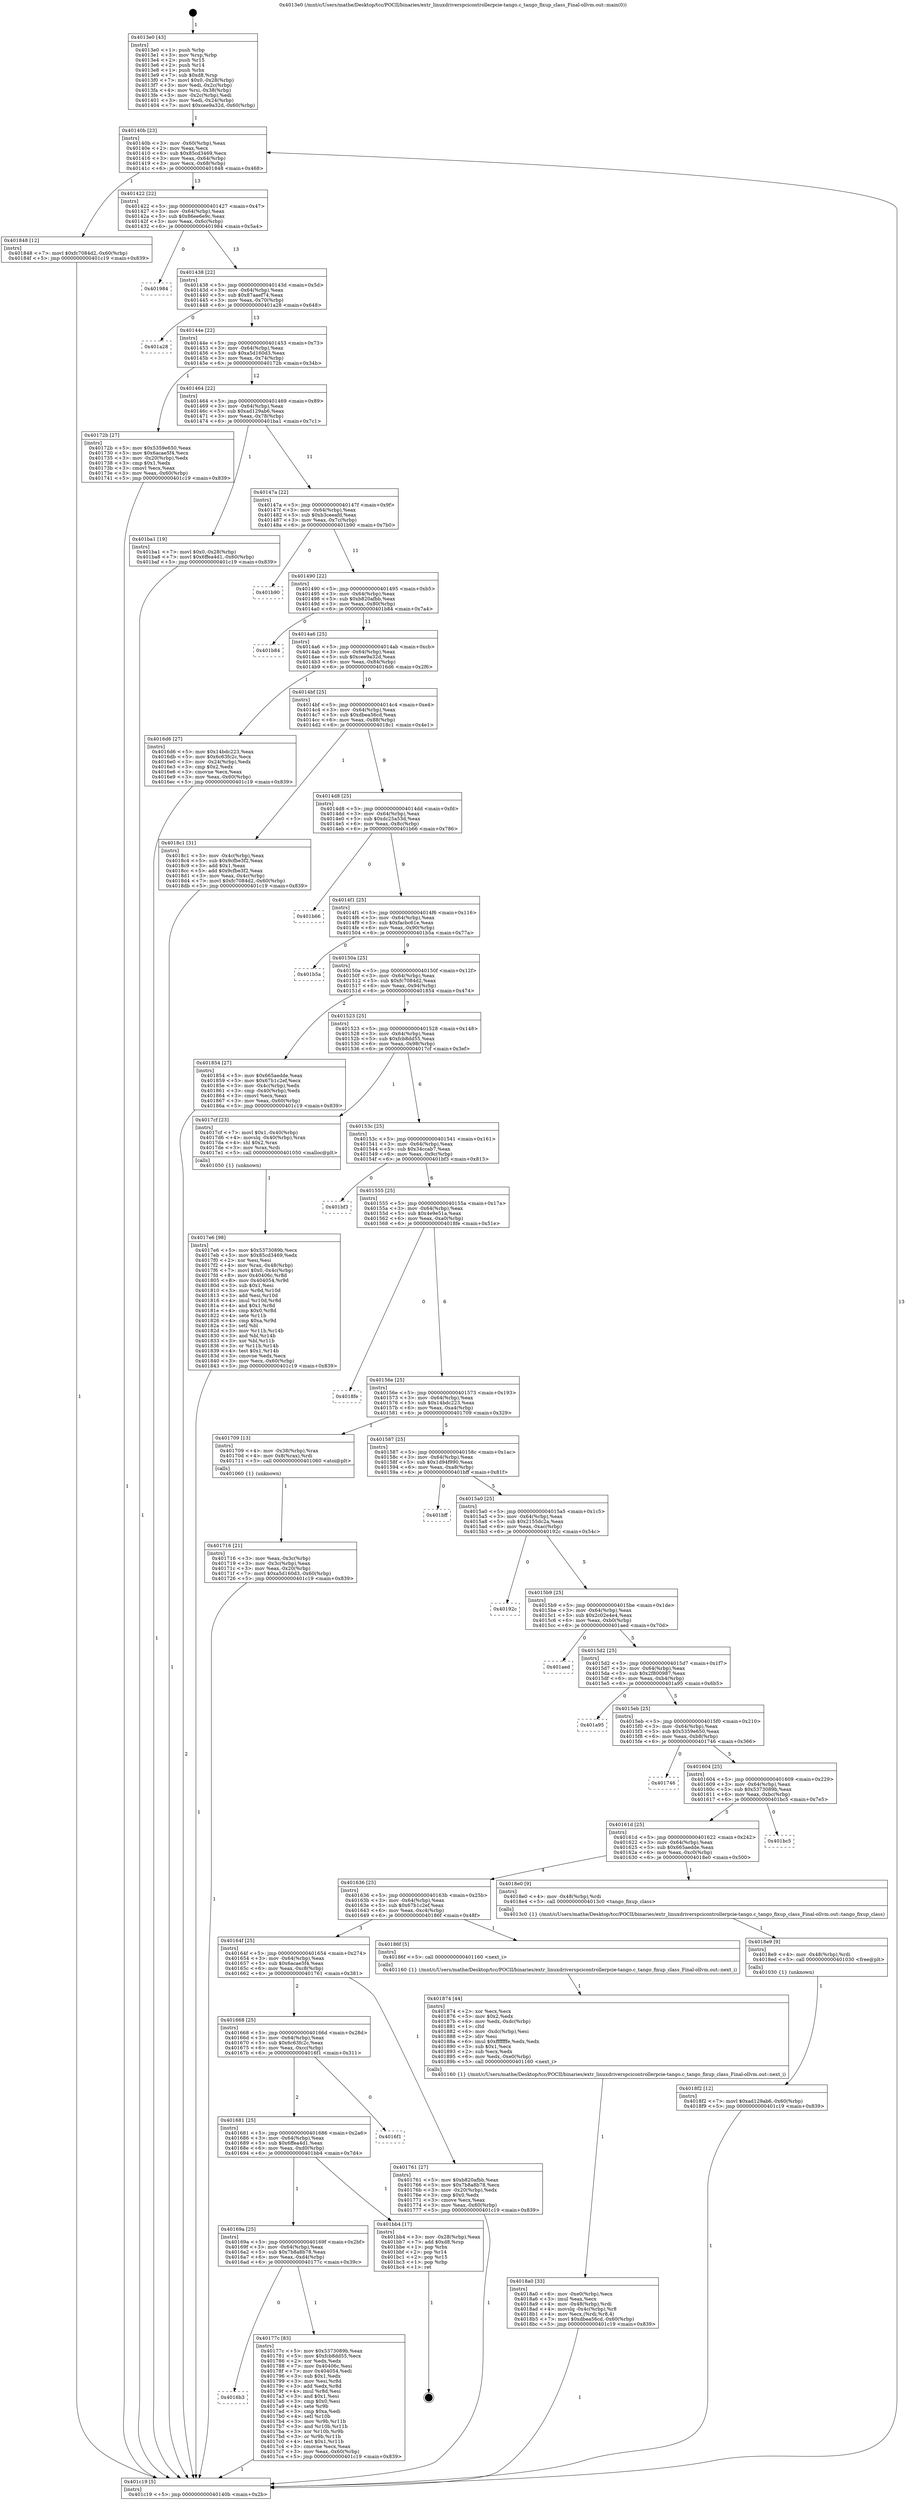 digraph "0x4013e0" {
  label = "0x4013e0 (/mnt/c/Users/mathe/Desktop/tcc/POCII/binaries/extr_linuxdriverspcicontrollerpcie-tango.c_tango_fixup_class_Final-ollvm.out::main(0))"
  labelloc = "t"
  node[shape=record]

  Entry [label="",width=0.3,height=0.3,shape=circle,fillcolor=black,style=filled]
  "0x40140b" [label="{
     0x40140b [23]\l
     | [instrs]\l
     &nbsp;&nbsp;0x40140b \<+3\>: mov -0x60(%rbp),%eax\l
     &nbsp;&nbsp;0x40140e \<+2\>: mov %eax,%ecx\l
     &nbsp;&nbsp;0x401410 \<+6\>: sub $0x85cd3469,%ecx\l
     &nbsp;&nbsp;0x401416 \<+3\>: mov %eax,-0x64(%rbp)\l
     &nbsp;&nbsp;0x401419 \<+3\>: mov %ecx,-0x68(%rbp)\l
     &nbsp;&nbsp;0x40141c \<+6\>: je 0000000000401848 \<main+0x468\>\l
  }"]
  "0x401848" [label="{
     0x401848 [12]\l
     | [instrs]\l
     &nbsp;&nbsp;0x401848 \<+7\>: movl $0xfc7084d2,-0x60(%rbp)\l
     &nbsp;&nbsp;0x40184f \<+5\>: jmp 0000000000401c19 \<main+0x839\>\l
  }"]
  "0x401422" [label="{
     0x401422 [22]\l
     | [instrs]\l
     &nbsp;&nbsp;0x401422 \<+5\>: jmp 0000000000401427 \<main+0x47\>\l
     &nbsp;&nbsp;0x401427 \<+3\>: mov -0x64(%rbp),%eax\l
     &nbsp;&nbsp;0x40142a \<+5\>: sub $0x86ee6e9c,%eax\l
     &nbsp;&nbsp;0x40142f \<+3\>: mov %eax,-0x6c(%rbp)\l
     &nbsp;&nbsp;0x401432 \<+6\>: je 0000000000401984 \<main+0x5a4\>\l
  }"]
  Exit [label="",width=0.3,height=0.3,shape=circle,fillcolor=black,style=filled,peripheries=2]
  "0x401984" [label="{
     0x401984\l
  }", style=dashed]
  "0x401438" [label="{
     0x401438 [22]\l
     | [instrs]\l
     &nbsp;&nbsp;0x401438 \<+5\>: jmp 000000000040143d \<main+0x5d\>\l
     &nbsp;&nbsp;0x40143d \<+3\>: mov -0x64(%rbp),%eax\l
     &nbsp;&nbsp;0x401440 \<+5\>: sub $0x87aaef74,%eax\l
     &nbsp;&nbsp;0x401445 \<+3\>: mov %eax,-0x70(%rbp)\l
     &nbsp;&nbsp;0x401448 \<+6\>: je 0000000000401a28 \<main+0x648\>\l
  }"]
  "0x4018f2" [label="{
     0x4018f2 [12]\l
     | [instrs]\l
     &nbsp;&nbsp;0x4018f2 \<+7\>: movl $0xad129ab6,-0x60(%rbp)\l
     &nbsp;&nbsp;0x4018f9 \<+5\>: jmp 0000000000401c19 \<main+0x839\>\l
  }"]
  "0x401a28" [label="{
     0x401a28\l
  }", style=dashed]
  "0x40144e" [label="{
     0x40144e [22]\l
     | [instrs]\l
     &nbsp;&nbsp;0x40144e \<+5\>: jmp 0000000000401453 \<main+0x73\>\l
     &nbsp;&nbsp;0x401453 \<+3\>: mov -0x64(%rbp),%eax\l
     &nbsp;&nbsp;0x401456 \<+5\>: sub $0xa5d160d3,%eax\l
     &nbsp;&nbsp;0x40145b \<+3\>: mov %eax,-0x74(%rbp)\l
     &nbsp;&nbsp;0x40145e \<+6\>: je 000000000040172b \<main+0x34b\>\l
  }"]
  "0x4018e9" [label="{
     0x4018e9 [9]\l
     | [instrs]\l
     &nbsp;&nbsp;0x4018e9 \<+4\>: mov -0x48(%rbp),%rdi\l
     &nbsp;&nbsp;0x4018ed \<+5\>: call 0000000000401030 \<free@plt\>\l
     | [calls]\l
     &nbsp;&nbsp;0x401030 \{1\} (unknown)\l
  }"]
  "0x40172b" [label="{
     0x40172b [27]\l
     | [instrs]\l
     &nbsp;&nbsp;0x40172b \<+5\>: mov $0x5359e650,%eax\l
     &nbsp;&nbsp;0x401730 \<+5\>: mov $0x6acae5f4,%ecx\l
     &nbsp;&nbsp;0x401735 \<+3\>: mov -0x20(%rbp),%edx\l
     &nbsp;&nbsp;0x401738 \<+3\>: cmp $0x1,%edx\l
     &nbsp;&nbsp;0x40173b \<+3\>: cmovl %ecx,%eax\l
     &nbsp;&nbsp;0x40173e \<+3\>: mov %eax,-0x60(%rbp)\l
     &nbsp;&nbsp;0x401741 \<+5\>: jmp 0000000000401c19 \<main+0x839\>\l
  }"]
  "0x401464" [label="{
     0x401464 [22]\l
     | [instrs]\l
     &nbsp;&nbsp;0x401464 \<+5\>: jmp 0000000000401469 \<main+0x89\>\l
     &nbsp;&nbsp;0x401469 \<+3\>: mov -0x64(%rbp),%eax\l
     &nbsp;&nbsp;0x40146c \<+5\>: sub $0xad129ab6,%eax\l
     &nbsp;&nbsp;0x401471 \<+3\>: mov %eax,-0x78(%rbp)\l
     &nbsp;&nbsp;0x401474 \<+6\>: je 0000000000401ba1 \<main+0x7c1\>\l
  }"]
  "0x4018a0" [label="{
     0x4018a0 [33]\l
     | [instrs]\l
     &nbsp;&nbsp;0x4018a0 \<+6\>: mov -0xe0(%rbp),%ecx\l
     &nbsp;&nbsp;0x4018a6 \<+3\>: imul %eax,%ecx\l
     &nbsp;&nbsp;0x4018a9 \<+4\>: mov -0x48(%rbp),%rdi\l
     &nbsp;&nbsp;0x4018ad \<+4\>: movslq -0x4c(%rbp),%r8\l
     &nbsp;&nbsp;0x4018b1 \<+4\>: mov %ecx,(%rdi,%r8,4)\l
     &nbsp;&nbsp;0x4018b5 \<+7\>: movl $0xdbea56cd,-0x60(%rbp)\l
     &nbsp;&nbsp;0x4018bc \<+5\>: jmp 0000000000401c19 \<main+0x839\>\l
  }"]
  "0x401ba1" [label="{
     0x401ba1 [19]\l
     | [instrs]\l
     &nbsp;&nbsp;0x401ba1 \<+7\>: movl $0x0,-0x28(%rbp)\l
     &nbsp;&nbsp;0x401ba8 \<+7\>: movl $0x6ffea4d1,-0x60(%rbp)\l
     &nbsp;&nbsp;0x401baf \<+5\>: jmp 0000000000401c19 \<main+0x839\>\l
  }"]
  "0x40147a" [label="{
     0x40147a [22]\l
     | [instrs]\l
     &nbsp;&nbsp;0x40147a \<+5\>: jmp 000000000040147f \<main+0x9f\>\l
     &nbsp;&nbsp;0x40147f \<+3\>: mov -0x64(%rbp),%eax\l
     &nbsp;&nbsp;0x401482 \<+5\>: sub $0xb3ceeafd,%eax\l
     &nbsp;&nbsp;0x401487 \<+3\>: mov %eax,-0x7c(%rbp)\l
     &nbsp;&nbsp;0x40148a \<+6\>: je 0000000000401b90 \<main+0x7b0\>\l
  }"]
  "0x401874" [label="{
     0x401874 [44]\l
     | [instrs]\l
     &nbsp;&nbsp;0x401874 \<+2\>: xor %ecx,%ecx\l
     &nbsp;&nbsp;0x401876 \<+5\>: mov $0x2,%edx\l
     &nbsp;&nbsp;0x40187b \<+6\>: mov %edx,-0xdc(%rbp)\l
     &nbsp;&nbsp;0x401881 \<+1\>: cltd\l
     &nbsp;&nbsp;0x401882 \<+6\>: mov -0xdc(%rbp),%esi\l
     &nbsp;&nbsp;0x401888 \<+2\>: idiv %esi\l
     &nbsp;&nbsp;0x40188a \<+6\>: imul $0xfffffffe,%edx,%edx\l
     &nbsp;&nbsp;0x401890 \<+3\>: sub $0x1,%ecx\l
     &nbsp;&nbsp;0x401893 \<+2\>: sub %ecx,%edx\l
     &nbsp;&nbsp;0x401895 \<+6\>: mov %edx,-0xe0(%rbp)\l
     &nbsp;&nbsp;0x40189b \<+5\>: call 0000000000401160 \<next_i\>\l
     | [calls]\l
     &nbsp;&nbsp;0x401160 \{1\} (/mnt/c/Users/mathe/Desktop/tcc/POCII/binaries/extr_linuxdriverspcicontrollerpcie-tango.c_tango_fixup_class_Final-ollvm.out::next_i)\l
  }"]
  "0x401b90" [label="{
     0x401b90\l
  }", style=dashed]
  "0x401490" [label="{
     0x401490 [22]\l
     | [instrs]\l
     &nbsp;&nbsp;0x401490 \<+5\>: jmp 0000000000401495 \<main+0xb5\>\l
     &nbsp;&nbsp;0x401495 \<+3\>: mov -0x64(%rbp),%eax\l
     &nbsp;&nbsp;0x401498 \<+5\>: sub $0xb820afbb,%eax\l
     &nbsp;&nbsp;0x40149d \<+3\>: mov %eax,-0x80(%rbp)\l
     &nbsp;&nbsp;0x4014a0 \<+6\>: je 0000000000401b84 \<main+0x7a4\>\l
  }"]
  "0x4017e6" [label="{
     0x4017e6 [98]\l
     | [instrs]\l
     &nbsp;&nbsp;0x4017e6 \<+5\>: mov $0x5373089b,%ecx\l
     &nbsp;&nbsp;0x4017eb \<+5\>: mov $0x85cd3469,%edx\l
     &nbsp;&nbsp;0x4017f0 \<+2\>: xor %esi,%esi\l
     &nbsp;&nbsp;0x4017f2 \<+4\>: mov %rax,-0x48(%rbp)\l
     &nbsp;&nbsp;0x4017f6 \<+7\>: movl $0x0,-0x4c(%rbp)\l
     &nbsp;&nbsp;0x4017fd \<+8\>: mov 0x40406c,%r8d\l
     &nbsp;&nbsp;0x401805 \<+8\>: mov 0x404054,%r9d\l
     &nbsp;&nbsp;0x40180d \<+3\>: sub $0x1,%esi\l
     &nbsp;&nbsp;0x401810 \<+3\>: mov %r8d,%r10d\l
     &nbsp;&nbsp;0x401813 \<+3\>: add %esi,%r10d\l
     &nbsp;&nbsp;0x401816 \<+4\>: imul %r10d,%r8d\l
     &nbsp;&nbsp;0x40181a \<+4\>: and $0x1,%r8d\l
     &nbsp;&nbsp;0x40181e \<+4\>: cmp $0x0,%r8d\l
     &nbsp;&nbsp;0x401822 \<+4\>: sete %r11b\l
     &nbsp;&nbsp;0x401826 \<+4\>: cmp $0xa,%r9d\l
     &nbsp;&nbsp;0x40182a \<+3\>: setl %bl\l
     &nbsp;&nbsp;0x40182d \<+3\>: mov %r11b,%r14b\l
     &nbsp;&nbsp;0x401830 \<+3\>: and %bl,%r14b\l
     &nbsp;&nbsp;0x401833 \<+3\>: xor %bl,%r11b\l
     &nbsp;&nbsp;0x401836 \<+3\>: or %r11b,%r14b\l
     &nbsp;&nbsp;0x401839 \<+4\>: test $0x1,%r14b\l
     &nbsp;&nbsp;0x40183d \<+3\>: cmovne %edx,%ecx\l
     &nbsp;&nbsp;0x401840 \<+3\>: mov %ecx,-0x60(%rbp)\l
     &nbsp;&nbsp;0x401843 \<+5\>: jmp 0000000000401c19 \<main+0x839\>\l
  }"]
  "0x401b84" [label="{
     0x401b84\l
  }", style=dashed]
  "0x4014a6" [label="{
     0x4014a6 [25]\l
     | [instrs]\l
     &nbsp;&nbsp;0x4014a6 \<+5\>: jmp 00000000004014ab \<main+0xcb\>\l
     &nbsp;&nbsp;0x4014ab \<+3\>: mov -0x64(%rbp),%eax\l
     &nbsp;&nbsp;0x4014ae \<+5\>: sub $0xcee9a32d,%eax\l
     &nbsp;&nbsp;0x4014b3 \<+6\>: mov %eax,-0x84(%rbp)\l
     &nbsp;&nbsp;0x4014b9 \<+6\>: je 00000000004016d6 \<main+0x2f6\>\l
  }"]
  "0x4016b3" [label="{
     0x4016b3\l
  }", style=dashed]
  "0x4016d6" [label="{
     0x4016d6 [27]\l
     | [instrs]\l
     &nbsp;&nbsp;0x4016d6 \<+5\>: mov $0x14bdc223,%eax\l
     &nbsp;&nbsp;0x4016db \<+5\>: mov $0x6c63fc2c,%ecx\l
     &nbsp;&nbsp;0x4016e0 \<+3\>: mov -0x24(%rbp),%edx\l
     &nbsp;&nbsp;0x4016e3 \<+3\>: cmp $0x2,%edx\l
     &nbsp;&nbsp;0x4016e6 \<+3\>: cmovne %ecx,%eax\l
     &nbsp;&nbsp;0x4016e9 \<+3\>: mov %eax,-0x60(%rbp)\l
     &nbsp;&nbsp;0x4016ec \<+5\>: jmp 0000000000401c19 \<main+0x839\>\l
  }"]
  "0x4014bf" [label="{
     0x4014bf [25]\l
     | [instrs]\l
     &nbsp;&nbsp;0x4014bf \<+5\>: jmp 00000000004014c4 \<main+0xe4\>\l
     &nbsp;&nbsp;0x4014c4 \<+3\>: mov -0x64(%rbp),%eax\l
     &nbsp;&nbsp;0x4014c7 \<+5\>: sub $0xdbea56cd,%eax\l
     &nbsp;&nbsp;0x4014cc \<+6\>: mov %eax,-0x88(%rbp)\l
     &nbsp;&nbsp;0x4014d2 \<+6\>: je 00000000004018c1 \<main+0x4e1\>\l
  }"]
  "0x401c19" [label="{
     0x401c19 [5]\l
     | [instrs]\l
     &nbsp;&nbsp;0x401c19 \<+5\>: jmp 000000000040140b \<main+0x2b\>\l
  }"]
  "0x4013e0" [label="{
     0x4013e0 [43]\l
     | [instrs]\l
     &nbsp;&nbsp;0x4013e0 \<+1\>: push %rbp\l
     &nbsp;&nbsp;0x4013e1 \<+3\>: mov %rsp,%rbp\l
     &nbsp;&nbsp;0x4013e4 \<+2\>: push %r15\l
     &nbsp;&nbsp;0x4013e6 \<+2\>: push %r14\l
     &nbsp;&nbsp;0x4013e8 \<+1\>: push %rbx\l
     &nbsp;&nbsp;0x4013e9 \<+7\>: sub $0xd8,%rsp\l
     &nbsp;&nbsp;0x4013f0 \<+7\>: movl $0x0,-0x28(%rbp)\l
     &nbsp;&nbsp;0x4013f7 \<+3\>: mov %edi,-0x2c(%rbp)\l
     &nbsp;&nbsp;0x4013fa \<+4\>: mov %rsi,-0x38(%rbp)\l
     &nbsp;&nbsp;0x4013fe \<+3\>: mov -0x2c(%rbp),%edi\l
     &nbsp;&nbsp;0x401401 \<+3\>: mov %edi,-0x24(%rbp)\l
     &nbsp;&nbsp;0x401404 \<+7\>: movl $0xcee9a32d,-0x60(%rbp)\l
  }"]
  "0x40177c" [label="{
     0x40177c [83]\l
     | [instrs]\l
     &nbsp;&nbsp;0x40177c \<+5\>: mov $0x5373089b,%eax\l
     &nbsp;&nbsp;0x401781 \<+5\>: mov $0xfcb8dd55,%ecx\l
     &nbsp;&nbsp;0x401786 \<+2\>: xor %edx,%edx\l
     &nbsp;&nbsp;0x401788 \<+7\>: mov 0x40406c,%esi\l
     &nbsp;&nbsp;0x40178f \<+7\>: mov 0x404054,%edi\l
     &nbsp;&nbsp;0x401796 \<+3\>: sub $0x1,%edx\l
     &nbsp;&nbsp;0x401799 \<+3\>: mov %esi,%r8d\l
     &nbsp;&nbsp;0x40179c \<+3\>: add %edx,%r8d\l
     &nbsp;&nbsp;0x40179f \<+4\>: imul %r8d,%esi\l
     &nbsp;&nbsp;0x4017a3 \<+3\>: and $0x1,%esi\l
     &nbsp;&nbsp;0x4017a6 \<+3\>: cmp $0x0,%esi\l
     &nbsp;&nbsp;0x4017a9 \<+4\>: sete %r9b\l
     &nbsp;&nbsp;0x4017ad \<+3\>: cmp $0xa,%edi\l
     &nbsp;&nbsp;0x4017b0 \<+4\>: setl %r10b\l
     &nbsp;&nbsp;0x4017b4 \<+3\>: mov %r9b,%r11b\l
     &nbsp;&nbsp;0x4017b7 \<+3\>: and %r10b,%r11b\l
     &nbsp;&nbsp;0x4017ba \<+3\>: xor %r10b,%r9b\l
     &nbsp;&nbsp;0x4017bd \<+3\>: or %r9b,%r11b\l
     &nbsp;&nbsp;0x4017c0 \<+4\>: test $0x1,%r11b\l
     &nbsp;&nbsp;0x4017c4 \<+3\>: cmovne %ecx,%eax\l
     &nbsp;&nbsp;0x4017c7 \<+3\>: mov %eax,-0x60(%rbp)\l
     &nbsp;&nbsp;0x4017ca \<+5\>: jmp 0000000000401c19 \<main+0x839\>\l
  }"]
  "0x4018c1" [label="{
     0x4018c1 [31]\l
     | [instrs]\l
     &nbsp;&nbsp;0x4018c1 \<+3\>: mov -0x4c(%rbp),%eax\l
     &nbsp;&nbsp;0x4018c4 \<+5\>: sub $0x9cfbe3f2,%eax\l
     &nbsp;&nbsp;0x4018c9 \<+3\>: add $0x1,%eax\l
     &nbsp;&nbsp;0x4018cc \<+5\>: add $0x9cfbe3f2,%eax\l
     &nbsp;&nbsp;0x4018d1 \<+3\>: mov %eax,-0x4c(%rbp)\l
     &nbsp;&nbsp;0x4018d4 \<+7\>: movl $0xfc7084d2,-0x60(%rbp)\l
     &nbsp;&nbsp;0x4018db \<+5\>: jmp 0000000000401c19 \<main+0x839\>\l
  }"]
  "0x4014d8" [label="{
     0x4014d8 [25]\l
     | [instrs]\l
     &nbsp;&nbsp;0x4014d8 \<+5\>: jmp 00000000004014dd \<main+0xfd\>\l
     &nbsp;&nbsp;0x4014dd \<+3\>: mov -0x64(%rbp),%eax\l
     &nbsp;&nbsp;0x4014e0 \<+5\>: sub $0xdc25a53d,%eax\l
     &nbsp;&nbsp;0x4014e5 \<+6\>: mov %eax,-0x8c(%rbp)\l
     &nbsp;&nbsp;0x4014eb \<+6\>: je 0000000000401b66 \<main+0x786\>\l
  }"]
  "0x40169a" [label="{
     0x40169a [25]\l
     | [instrs]\l
     &nbsp;&nbsp;0x40169a \<+5\>: jmp 000000000040169f \<main+0x2bf\>\l
     &nbsp;&nbsp;0x40169f \<+3\>: mov -0x64(%rbp),%eax\l
     &nbsp;&nbsp;0x4016a2 \<+5\>: sub $0x7b8a8b78,%eax\l
     &nbsp;&nbsp;0x4016a7 \<+6\>: mov %eax,-0xd4(%rbp)\l
     &nbsp;&nbsp;0x4016ad \<+6\>: je 000000000040177c \<main+0x39c\>\l
  }"]
  "0x401b66" [label="{
     0x401b66\l
  }", style=dashed]
  "0x4014f1" [label="{
     0x4014f1 [25]\l
     | [instrs]\l
     &nbsp;&nbsp;0x4014f1 \<+5\>: jmp 00000000004014f6 \<main+0x116\>\l
     &nbsp;&nbsp;0x4014f6 \<+3\>: mov -0x64(%rbp),%eax\l
     &nbsp;&nbsp;0x4014f9 \<+5\>: sub $0xfacbc61e,%eax\l
     &nbsp;&nbsp;0x4014fe \<+6\>: mov %eax,-0x90(%rbp)\l
     &nbsp;&nbsp;0x401504 \<+6\>: je 0000000000401b5a \<main+0x77a\>\l
  }"]
  "0x401bb4" [label="{
     0x401bb4 [17]\l
     | [instrs]\l
     &nbsp;&nbsp;0x401bb4 \<+3\>: mov -0x28(%rbp),%eax\l
     &nbsp;&nbsp;0x401bb7 \<+7\>: add $0xd8,%rsp\l
     &nbsp;&nbsp;0x401bbe \<+1\>: pop %rbx\l
     &nbsp;&nbsp;0x401bbf \<+2\>: pop %r14\l
     &nbsp;&nbsp;0x401bc1 \<+2\>: pop %r15\l
     &nbsp;&nbsp;0x401bc3 \<+1\>: pop %rbp\l
     &nbsp;&nbsp;0x401bc4 \<+1\>: ret\l
  }"]
  "0x401b5a" [label="{
     0x401b5a\l
  }", style=dashed]
  "0x40150a" [label="{
     0x40150a [25]\l
     | [instrs]\l
     &nbsp;&nbsp;0x40150a \<+5\>: jmp 000000000040150f \<main+0x12f\>\l
     &nbsp;&nbsp;0x40150f \<+3\>: mov -0x64(%rbp),%eax\l
     &nbsp;&nbsp;0x401512 \<+5\>: sub $0xfc7084d2,%eax\l
     &nbsp;&nbsp;0x401517 \<+6\>: mov %eax,-0x94(%rbp)\l
     &nbsp;&nbsp;0x40151d \<+6\>: je 0000000000401854 \<main+0x474\>\l
  }"]
  "0x401681" [label="{
     0x401681 [25]\l
     | [instrs]\l
     &nbsp;&nbsp;0x401681 \<+5\>: jmp 0000000000401686 \<main+0x2a6\>\l
     &nbsp;&nbsp;0x401686 \<+3\>: mov -0x64(%rbp),%eax\l
     &nbsp;&nbsp;0x401689 \<+5\>: sub $0x6ffea4d1,%eax\l
     &nbsp;&nbsp;0x40168e \<+6\>: mov %eax,-0xd0(%rbp)\l
     &nbsp;&nbsp;0x401694 \<+6\>: je 0000000000401bb4 \<main+0x7d4\>\l
  }"]
  "0x401854" [label="{
     0x401854 [27]\l
     | [instrs]\l
     &nbsp;&nbsp;0x401854 \<+5\>: mov $0x665aedde,%eax\l
     &nbsp;&nbsp;0x401859 \<+5\>: mov $0x67b1c2ef,%ecx\l
     &nbsp;&nbsp;0x40185e \<+3\>: mov -0x4c(%rbp),%edx\l
     &nbsp;&nbsp;0x401861 \<+3\>: cmp -0x40(%rbp),%edx\l
     &nbsp;&nbsp;0x401864 \<+3\>: cmovl %ecx,%eax\l
     &nbsp;&nbsp;0x401867 \<+3\>: mov %eax,-0x60(%rbp)\l
     &nbsp;&nbsp;0x40186a \<+5\>: jmp 0000000000401c19 \<main+0x839\>\l
  }"]
  "0x401523" [label="{
     0x401523 [25]\l
     | [instrs]\l
     &nbsp;&nbsp;0x401523 \<+5\>: jmp 0000000000401528 \<main+0x148\>\l
     &nbsp;&nbsp;0x401528 \<+3\>: mov -0x64(%rbp),%eax\l
     &nbsp;&nbsp;0x40152b \<+5\>: sub $0xfcb8dd55,%eax\l
     &nbsp;&nbsp;0x401530 \<+6\>: mov %eax,-0x98(%rbp)\l
     &nbsp;&nbsp;0x401536 \<+6\>: je 00000000004017cf \<main+0x3ef\>\l
  }"]
  "0x4016f1" [label="{
     0x4016f1\l
  }", style=dashed]
  "0x4017cf" [label="{
     0x4017cf [23]\l
     | [instrs]\l
     &nbsp;&nbsp;0x4017cf \<+7\>: movl $0x1,-0x40(%rbp)\l
     &nbsp;&nbsp;0x4017d6 \<+4\>: movslq -0x40(%rbp),%rax\l
     &nbsp;&nbsp;0x4017da \<+4\>: shl $0x2,%rax\l
     &nbsp;&nbsp;0x4017de \<+3\>: mov %rax,%rdi\l
     &nbsp;&nbsp;0x4017e1 \<+5\>: call 0000000000401050 \<malloc@plt\>\l
     | [calls]\l
     &nbsp;&nbsp;0x401050 \{1\} (unknown)\l
  }"]
  "0x40153c" [label="{
     0x40153c [25]\l
     | [instrs]\l
     &nbsp;&nbsp;0x40153c \<+5\>: jmp 0000000000401541 \<main+0x161\>\l
     &nbsp;&nbsp;0x401541 \<+3\>: mov -0x64(%rbp),%eax\l
     &nbsp;&nbsp;0x401544 \<+5\>: sub $0x34ccab7,%eax\l
     &nbsp;&nbsp;0x401549 \<+6\>: mov %eax,-0x9c(%rbp)\l
     &nbsp;&nbsp;0x40154f \<+6\>: je 0000000000401bf3 \<main+0x813\>\l
  }"]
  "0x401668" [label="{
     0x401668 [25]\l
     | [instrs]\l
     &nbsp;&nbsp;0x401668 \<+5\>: jmp 000000000040166d \<main+0x28d\>\l
     &nbsp;&nbsp;0x40166d \<+3\>: mov -0x64(%rbp),%eax\l
     &nbsp;&nbsp;0x401670 \<+5\>: sub $0x6c63fc2c,%eax\l
     &nbsp;&nbsp;0x401675 \<+6\>: mov %eax,-0xcc(%rbp)\l
     &nbsp;&nbsp;0x40167b \<+6\>: je 00000000004016f1 \<main+0x311\>\l
  }"]
  "0x401bf3" [label="{
     0x401bf3\l
  }", style=dashed]
  "0x401555" [label="{
     0x401555 [25]\l
     | [instrs]\l
     &nbsp;&nbsp;0x401555 \<+5\>: jmp 000000000040155a \<main+0x17a\>\l
     &nbsp;&nbsp;0x40155a \<+3\>: mov -0x64(%rbp),%eax\l
     &nbsp;&nbsp;0x40155d \<+5\>: sub $0x4e9e51a,%eax\l
     &nbsp;&nbsp;0x401562 \<+6\>: mov %eax,-0xa0(%rbp)\l
     &nbsp;&nbsp;0x401568 \<+6\>: je 00000000004018fe \<main+0x51e\>\l
  }"]
  "0x401761" [label="{
     0x401761 [27]\l
     | [instrs]\l
     &nbsp;&nbsp;0x401761 \<+5\>: mov $0xb820afbb,%eax\l
     &nbsp;&nbsp;0x401766 \<+5\>: mov $0x7b8a8b78,%ecx\l
     &nbsp;&nbsp;0x40176b \<+3\>: mov -0x20(%rbp),%edx\l
     &nbsp;&nbsp;0x40176e \<+3\>: cmp $0x0,%edx\l
     &nbsp;&nbsp;0x401771 \<+3\>: cmove %ecx,%eax\l
     &nbsp;&nbsp;0x401774 \<+3\>: mov %eax,-0x60(%rbp)\l
     &nbsp;&nbsp;0x401777 \<+5\>: jmp 0000000000401c19 \<main+0x839\>\l
  }"]
  "0x4018fe" [label="{
     0x4018fe\l
  }", style=dashed]
  "0x40156e" [label="{
     0x40156e [25]\l
     | [instrs]\l
     &nbsp;&nbsp;0x40156e \<+5\>: jmp 0000000000401573 \<main+0x193\>\l
     &nbsp;&nbsp;0x401573 \<+3\>: mov -0x64(%rbp),%eax\l
     &nbsp;&nbsp;0x401576 \<+5\>: sub $0x14bdc223,%eax\l
     &nbsp;&nbsp;0x40157b \<+6\>: mov %eax,-0xa4(%rbp)\l
     &nbsp;&nbsp;0x401581 \<+6\>: je 0000000000401709 \<main+0x329\>\l
  }"]
  "0x40164f" [label="{
     0x40164f [25]\l
     | [instrs]\l
     &nbsp;&nbsp;0x40164f \<+5\>: jmp 0000000000401654 \<main+0x274\>\l
     &nbsp;&nbsp;0x401654 \<+3\>: mov -0x64(%rbp),%eax\l
     &nbsp;&nbsp;0x401657 \<+5\>: sub $0x6acae5f4,%eax\l
     &nbsp;&nbsp;0x40165c \<+6\>: mov %eax,-0xc8(%rbp)\l
     &nbsp;&nbsp;0x401662 \<+6\>: je 0000000000401761 \<main+0x381\>\l
  }"]
  "0x401709" [label="{
     0x401709 [13]\l
     | [instrs]\l
     &nbsp;&nbsp;0x401709 \<+4\>: mov -0x38(%rbp),%rax\l
     &nbsp;&nbsp;0x40170d \<+4\>: mov 0x8(%rax),%rdi\l
     &nbsp;&nbsp;0x401711 \<+5\>: call 0000000000401060 \<atoi@plt\>\l
     | [calls]\l
     &nbsp;&nbsp;0x401060 \{1\} (unknown)\l
  }"]
  "0x401587" [label="{
     0x401587 [25]\l
     | [instrs]\l
     &nbsp;&nbsp;0x401587 \<+5\>: jmp 000000000040158c \<main+0x1ac\>\l
     &nbsp;&nbsp;0x40158c \<+3\>: mov -0x64(%rbp),%eax\l
     &nbsp;&nbsp;0x40158f \<+5\>: sub $0x1d94f990,%eax\l
     &nbsp;&nbsp;0x401594 \<+6\>: mov %eax,-0xa8(%rbp)\l
     &nbsp;&nbsp;0x40159a \<+6\>: je 0000000000401bff \<main+0x81f\>\l
  }"]
  "0x401716" [label="{
     0x401716 [21]\l
     | [instrs]\l
     &nbsp;&nbsp;0x401716 \<+3\>: mov %eax,-0x3c(%rbp)\l
     &nbsp;&nbsp;0x401719 \<+3\>: mov -0x3c(%rbp),%eax\l
     &nbsp;&nbsp;0x40171c \<+3\>: mov %eax,-0x20(%rbp)\l
     &nbsp;&nbsp;0x40171f \<+7\>: movl $0xa5d160d3,-0x60(%rbp)\l
     &nbsp;&nbsp;0x401726 \<+5\>: jmp 0000000000401c19 \<main+0x839\>\l
  }"]
  "0x40186f" [label="{
     0x40186f [5]\l
     | [instrs]\l
     &nbsp;&nbsp;0x40186f \<+5\>: call 0000000000401160 \<next_i\>\l
     | [calls]\l
     &nbsp;&nbsp;0x401160 \{1\} (/mnt/c/Users/mathe/Desktop/tcc/POCII/binaries/extr_linuxdriverspcicontrollerpcie-tango.c_tango_fixup_class_Final-ollvm.out::next_i)\l
  }"]
  "0x401bff" [label="{
     0x401bff\l
  }", style=dashed]
  "0x4015a0" [label="{
     0x4015a0 [25]\l
     | [instrs]\l
     &nbsp;&nbsp;0x4015a0 \<+5\>: jmp 00000000004015a5 \<main+0x1c5\>\l
     &nbsp;&nbsp;0x4015a5 \<+3\>: mov -0x64(%rbp),%eax\l
     &nbsp;&nbsp;0x4015a8 \<+5\>: sub $0x2155dc2a,%eax\l
     &nbsp;&nbsp;0x4015ad \<+6\>: mov %eax,-0xac(%rbp)\l
     &nbsp;&nbsp;0x4015b3 \<+6\>: je 000000000040192c \<main+0x54c\>\l
  }"]
  "0x401636" [label="{
     0x401636 [25]\l
     | [instrs]\l
     &nbsp;&nbsp;0x401636 \<+5\>: jmp 000000000040163b \<main+0x25b\>\l
     &nbsp;&nbsp;0x40163b \<+3\>: mov -0x64(%rbp),%eax\l
     &nbsp;&nbsp;0x40163e \<+5\>: sub $0x67b1c2ef,%eax\l
     &nbsp;&nbsp;0x401643 \<+6\>: mov %eax,-0xc4(%rbp)\l
     &nbsp;&nbsp;0x401649 \<+6\>: je 000000000040186f \<main+0x48f\>\l
  }"]
  "0x40192c" [label="{
     0x40192c\l
  }", style=dashed]
  "0x4015b9" [label="{
     0x4015b9 [25]\l
     | [instrs]\l
     &nbsp;&nbsp;0x4015b9 \<+5\>: jmp 00000000004015be \<main+0x1de\>\l
     &nbsp;&nbsp;0x4015be \<+3\>: mov -0x64(%rbp),%eax\l
     &nbsp;&nbsp;0x4015c1 \<+5\>: sub $0x2c02e4e4,%eax\l
     &nbsp;&nbsp;0x4015c6 \<+6\>: mov %eax,-0xb0(%rbp)\l
     &nbsp;&nbsp;0x4015cc \<+6\>: je 0000000000401aed \<main+0x70d\>\l
  }"]
  "0x4018e0" [label="{
     0x4018e0 [9]\l
     | [instrs]\l
     &nbsp;&nbsp;0x4018e0 \<+4\>: mov -0x48(%rbp),%rdi\l
     &nbsp;&nbsp;0x4018e4 \<+5\>: call 00000000004013c0 \<tango_fixup_class\>\l
     | [calls]\l
     &nbsp;&nbsp;0x4013c0 \{1\} (/mnt/c/Users/mathe/Desktop/tcc/POCII/binaries/extr_linuxdriverspcicontrollerpcie-tango.c_tango_fixup_class_Final-ollvm.out::tango_fixup_class)\l
  }"]
  "0x401aed" [label="{
     0x401aed\l
  }", style=dashed]
  "0x4015d2" [label="{
     0x4015d2 [25]\l
     | [instrs]\l
     &nbsp;&nbsp;0x4015d2 \<+5\>: jmp 00000000004015d7 \<main+0x1f7\>\l
     &nbsp;&nbsp;0x4015d7 \<+3\>: mov -0x64(%rbp),%eax\l
     &nbsp;&nbsp;0x4015da \<+5\>: sub $0x2f800987,%eax\l
     &nbsp;&nbsp;0x4015df \<+6\>: mov %eax,-0xb4(%rbp)\l
     &nbsp;&nbsp;0x4015e5 \<+6\>: je 0000000000401a95 \<main+0x6b5\>\l
  }"]
  "0x40161d" [label="{
     0x40161d [25]\l
     | [instrs]\l
     &nbsp;&nbsp;0x40161d \<+5\>: jmp 0000000000401622 \<main+0x242\>\l
     &nbsp;&nbsp;0x401622 \<+3\>: mov -0x64(%rbp),%eax\l
     &nbsp;&nbsp;0x401625 \<+5\>: sub $0x665aedde,%eax\l
     &nbsp;&nbsp;0x40162a \<+6\>: mov %eax,-0xc0(%rbp)\l
     &nbsp;&nbsp;0x401630 \<+6\>: je 00000000004018e0 \<main+0x500\>\l
  }"]
  "0x401a95" [label="{
     0x401a95\l
  }", style=dashed]
  "0x4015eb" [label="{
     0x4015eb [25]\l
     | [instrs]\l
     &nbsp;&nbsp;0x4015eb \<+5\>: jmp 00000000004015f0 \<main+0x210\>\l
     &nbsp;&nbsp;0x4015f0 \<+3\>: mov -0x64(%rbp),%eax\l
     &nbsp;&nbsp;0x4015f3 \<+5\>: sub $0x5359e650,%eax\l
     &nbsp;&nbsp;0x4015f8 \<+6\>: mov %eax,-0xb8(%rbp)\l
     &nbsp;&nbsp;0x4015fe \<+6\>: je 0000000000401746 \<main+0x366\>\l
  }"]
  "0x401bc5" [label="{
     0x401bc5\l
  }", style=dashed]
  "0x401746" [label="{
     0x401746\l
  }", style=dashed]
  "0x401604" [label="{
     0x401604 [25]\l
     | [instrs]\l
     &nbsp;&nbsp;0x401604 \<+5\>: jmp 0000000000401609 \<main+0x229\>\l
     &nbsp;&nbsp;0x401609 \<+3\>: mov -0x64(%rbp),%eax\l
     &nbsp;&nbsp;0x40160c \<+5\>: sub $0x5373089b,%eax\l
     &nbsp;&nbsp;0x401611 \<+6\>: mov %eax,-0xbc(%rbp)\l
     &nbsp;&nbsp;0x401617 \<+6\>: je 0000000000401bc5 \<main+0x7e5\>\l
  }"]
  Entry -> "0x4013e0" [label=" 1"]
  "0x40140b" -> "0x401848" [label=" 1"]
  "0x40140b" -> "0x401422" [label=" 13"]
  "0x401bb4" -> Exit [label=" 1"]
  "0x401422" -> "0x401984" [label=" 0"]
  "0x401422" -> "0x401438" [label=" 13"]
  "0x401ba1" -> "0x401c19" [label=" 1"]
  "0x401438" -> "0x401a28" [label=" 0"]
  "0x401438" -> "0x40144e" [label=" 13"]
  "0x4018f2" -> "0x401c19" [label=" 1"]
  "0x40144e" -> "0x40172b" [label=" 1"]
  "0x40144e" -> "0x401464" [label=" 12"]
  "0x4018e9" -> "0x4018f2" [label=" 1"]
  "0x401464" -> "0x401ba1" [label=" 1"]
  "0x401464" -> "0x40147a" [label=" 11"]
  "0x4018e0" -> "0x4018e9" [label=" 1"]
  "0x40147a" -> "0x401b90" [label=" 0"]
  "0x40147a" -> "0x401490" [label=" 11"]
  "0x4018c1" -> "0x401c19" [label=" 1"]
  "0x401490" -> "0x401b84" [label=" 0"]
  "0x401490" -> "0x4014a6" [label=" 11"]
  "0x4018a0" -> "0x401c19" [label=" 1"]
  "0x4014a6" -> "0x4016d6" [label=" 1"]
  "0x4014a6" -> "0x4014bf" [label=" 10"]
  "0x4016d6" -> "0x401c19" [label=" 1"]
  "0x4013e0" -> "0x40140b" [label=" 1"]
  "0x401c19" -> "0x40140b" [label=" 13"]
  "0x401874" -> "0x4018a0" [label=" 1"]
  "0x4014bf" -> "0x4018c1" [label=" 1"]
  "0x4014bf" -> "0x4014d8" [label=" 9"]
  "0x40186f" -> "0x401874" [label=" 1"]
  "0x4014d8" -> "0x401b66" [label=" 0"]
  "0x4014d8" -> "0x4014f1" [label=" 9"]
  "0x401848" -> "0x401c19" [label=" 1"]
  "0x4014f1" -> "0x401b5a" [label=" 0"]
  "0x4014f1" -> "0x40150a" [label=" 9"]
  "0x4017e6" -> "0x401c19" [label=" 1"]
  "0x40150a" -> "0x401854" [label=" 2"]
  "0x40150a" -> "0x401523" [label=" 7"]
  "0x40177c" -> "0x401c19" [label=" 1"]
  "0x401523" -> "0x4017cf" [label=" 1"]
  "0x401523" -> "0x40153c" [label=" 6"]
  "0x40169a" -> "0x4016b3" [label=" 0"]
  "0x40153c" -> "0x401bf3" [label=" 0"]
  "0x40153c" -> "0x401555" [label=" 6"]
  "0x401854" -> "0x401c19" [label=" 2"]
  "0x401555" -> "0x4018fe" [label=" 0"]
  "0x401555" -> "0x40156e" [label=" 6"]
  "0x401681" -> "0x40169a" [label=" 1"]
  "0x40156e" -> "0x401709" [label=" 1"]
  "0x40156e" -> "0x401587" [label=" 5"]
  "0x401709" -> "0x401716" [label=" 1"]
  "0x401716" -> "0x401c19" [label=" 1"]
  "0x40172b" -> "0x401c19" [label=" 1"]
  "0x4017cf" -> "0x4017e6" [label=" 1"]
  "0x401587" -> "0x401bff" [label=" 0"]
  "0x401587" -> "0x4015a0" [label=" 5"]
  "0x401668" -> "0x401681" [label=" 2"]
  "0x4015a0" -> "0x40192c" [label=" 0"]
  "0x4015a0" -> "0x4015b9" [label=" 5"]
  "0x40169a" -> "0x40177c" [label=" 1"]
  "0x4015b9" -> "0x401aed" [label=" 0"]
  "0x4015b9" -> "0x4015d2" [label=" 5"]
  "0x401761" -> "0x401c19" [label=" 1"]
  "0x4015d2" -> "0x401a95" [label=" 0"]
  "0x4015d2" -> "0x4015eb" [label=" 5"]
  "0x40164f" -> "0x401761" [label=" 1"]
  "0x4015eb" -> "0x401746" [label=" 0"]
  "0x4015eb" -> "0x401604" [label=" 5"]
  "0x401681" -> "0x401bb4" [label=" 1"]
  "0x401604" -> "0x401bc5" [label=" 0"]
  "0x401604" -> "0x40161d" [label=" 5"]
  "0x40164f" -> "0x401668" [label=" 2"]
  "0x40161d" -> "0x4018e0" [label=" 1"]
  "0x40161d" -> "0x401636" [label=" 4"]
  "0x401668" -> "0x4016f1" [label=" 0"]
  "0x401636" -> "0x40186f" [label=" 1"]
  "0x401636" -> "0x40164f" [label=" 3"]
}
